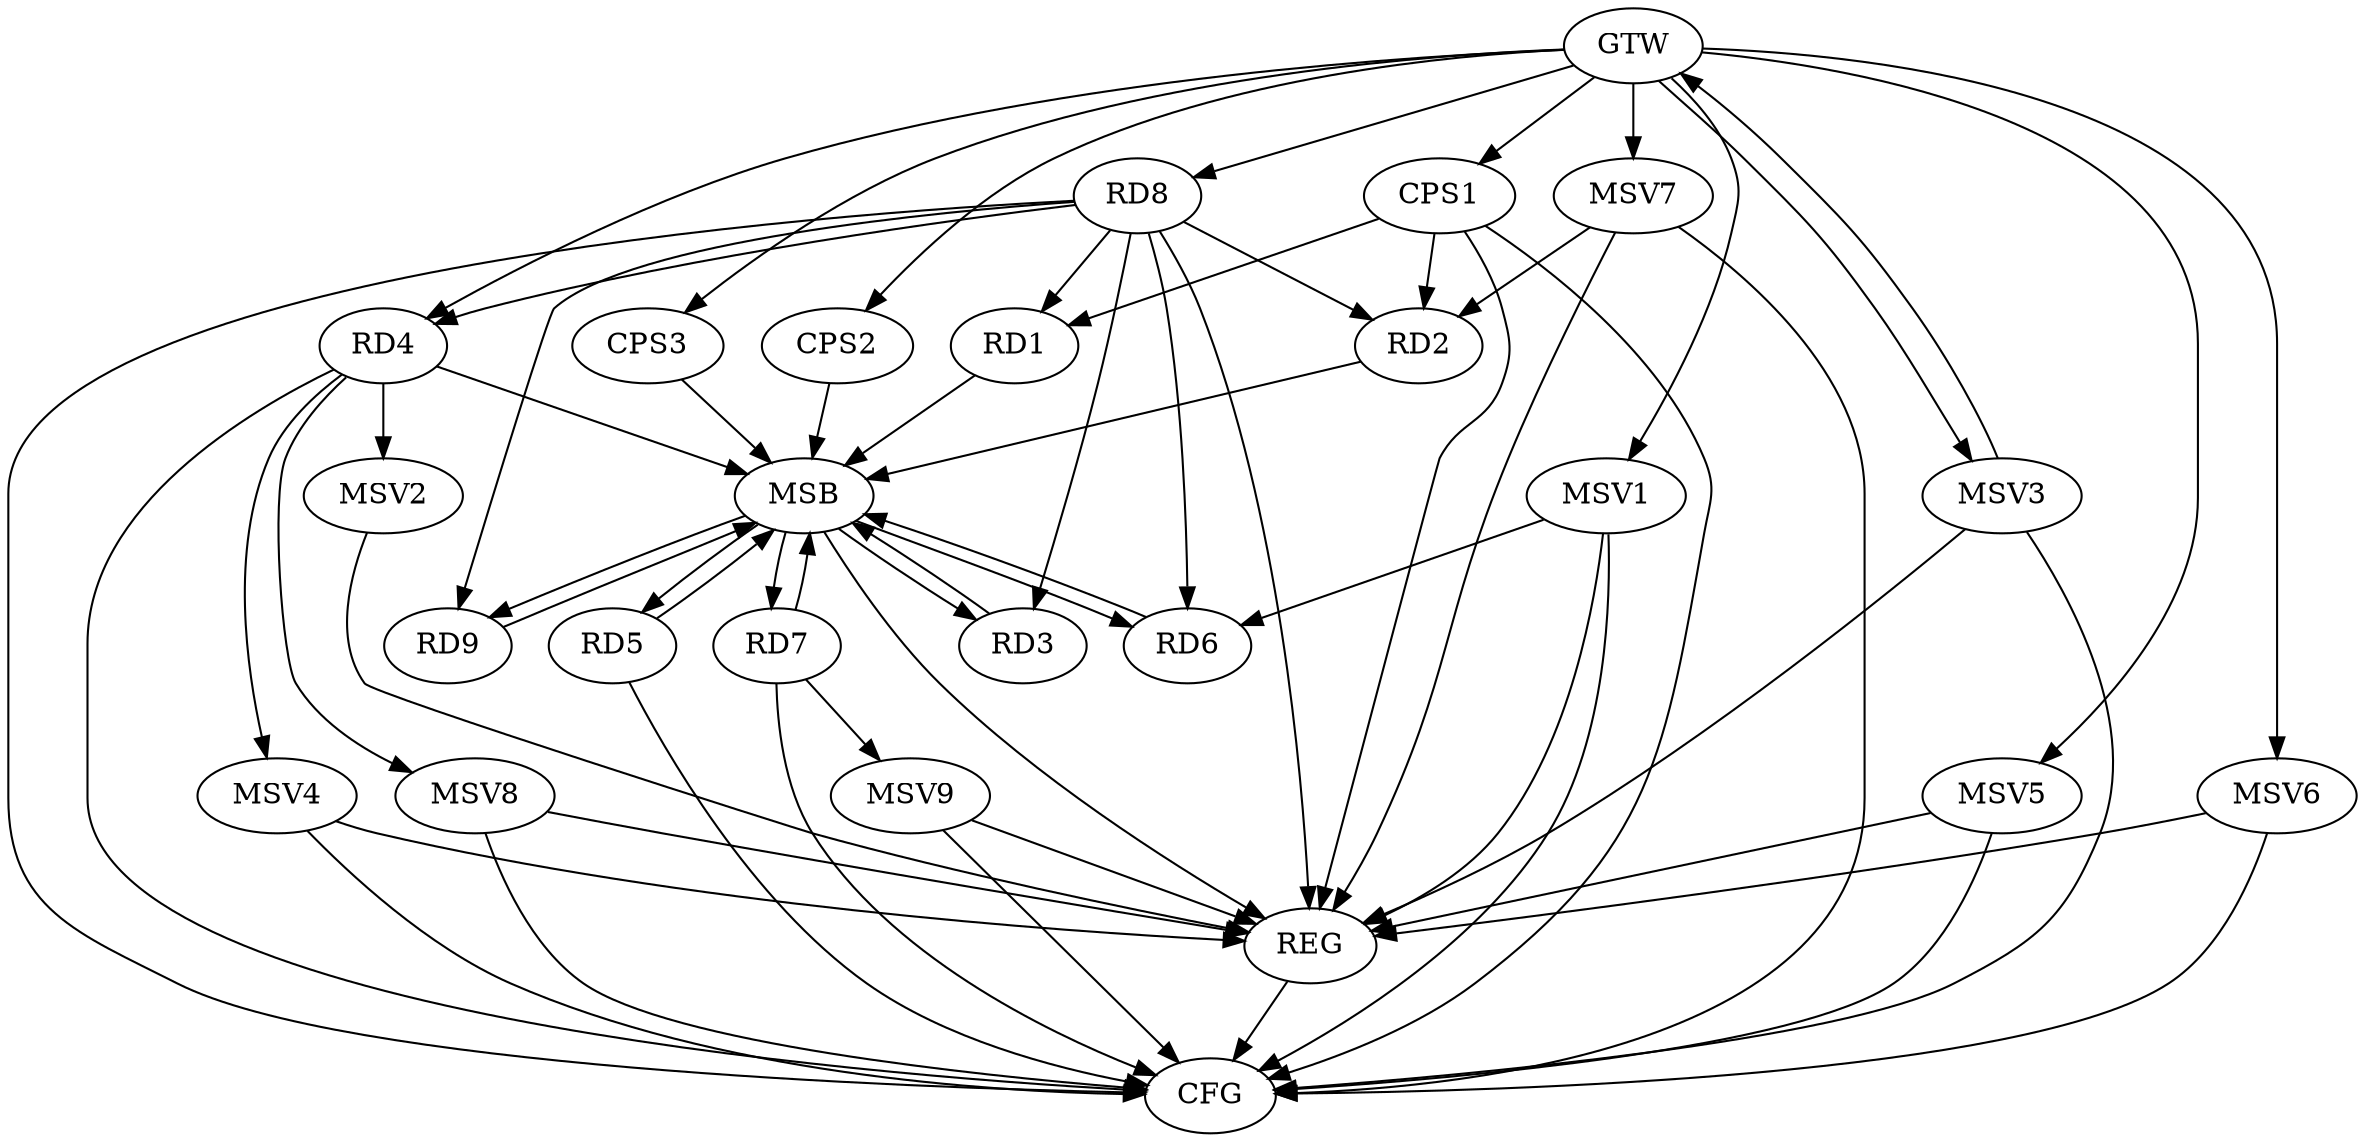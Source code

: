strict digraph G {
  RD1 [ label="RD1" ];
  RD2 [ label="RD2" ];
  RD3 [ label="RD3" ];
  RD4 [ label="RD4" ];
  RD5 [ label="RD5" ];
  RD6 [ label="RD6" ];
  RD7 [ label="RD7" ];
  RD8 [ label="RD8" ];
  RD9 [ label="RD9" ];
  CPS1 [ label="CPS1" ];
  CPS2 [ label="CPS2" ];
  CPS3 [ label="CPS3" ];
  GTW [ label="GTW" ];
  REG [ label="REG" ];
  MSB [ label="MSB" ];
  CFG [ label="CFG" ];
  MSV1 [ label="MSV1" ];
  MSV2 [ label="MSV2" ];
  MSV3 [ label="MSV3" ];
  MSV4 [ label="MSV4" ];
  MSV5 [ label="MSV5" ];
  MSV6 [ label="MSV6" ];
  MSV7 [ label="MSV7" ];
  MSV8 [ label="MSV8" ];
  MSV9 [ label="MSV9" ];
  RD8 -> RD1;
  CPS1 -> RD1;
  CPS1 -> RD2;
  GTW -> RD4;
  GTW -> RD8;
  GTW -> CPS1;
  GTW -> CPS2;
  GTW -> CPS3;
  RD8 -> REG;
  CPS1 -> REG;
  RD1 -> MSB;
  MSB -> REG;
  RD2 -> MSB;
  RD3 -> MSB;
  RD4 -> MSB;
  MSB -> RD7;
  RD5 -> MSB;
  RD6 -> MSB;
  RD7 -> MSB;
  RD9 -> MSB;
  CPS2 -> MSB;
  MSB -> RD3;
  MSB -> RD5;
  MSB -> RD6;
  CPS3 -> MSB;
  MSB -> RD9;
  CPS1 -> CFG;
  RD8 -> CFG;
  RD4 -> CFG;
  RD5 -> CFG;
  RD7 -> CFG;
  REG -> CFG;
  RD8 -> RD9;
  RD8 -> RD3;
  RD8 -> RD6;
  RD8 -> RD2;
  RD8 -> RD4;
  MSV1 -> RD6;
  GTW -> MSV1;
  MSV1 -> REG;
  MSV1 -> CFG;
  RD4 -> MSV2;
  MSV2 -> REG;
  MSV3 -> GTW;
  GTW -> MSV3;
  MSV3 -> REG;
  MSV3 -> CFG;
  RD4 -> MSV4;
  MSV4 -> REG;
  MSV4 -> CFG;
  GTW -> MSV5;
  MSV5 -> REG;
  MSV5 -> CFG;
  GTW -> MSV6;
  MSV6 -> REG;
  MSV6 -> CFG;
  MSV7 -> RD2;
  GTW -> MSV7;
  MSV7 -> REG;
  MSV7 -> CFG;
  RD4 -> MSV8;
  MSV8 -> REG;
  MSV8 -> CFG;
  RD7 -> MSV9;
  MSV9 -> REG;
  MSV9 -> CFG;
}
